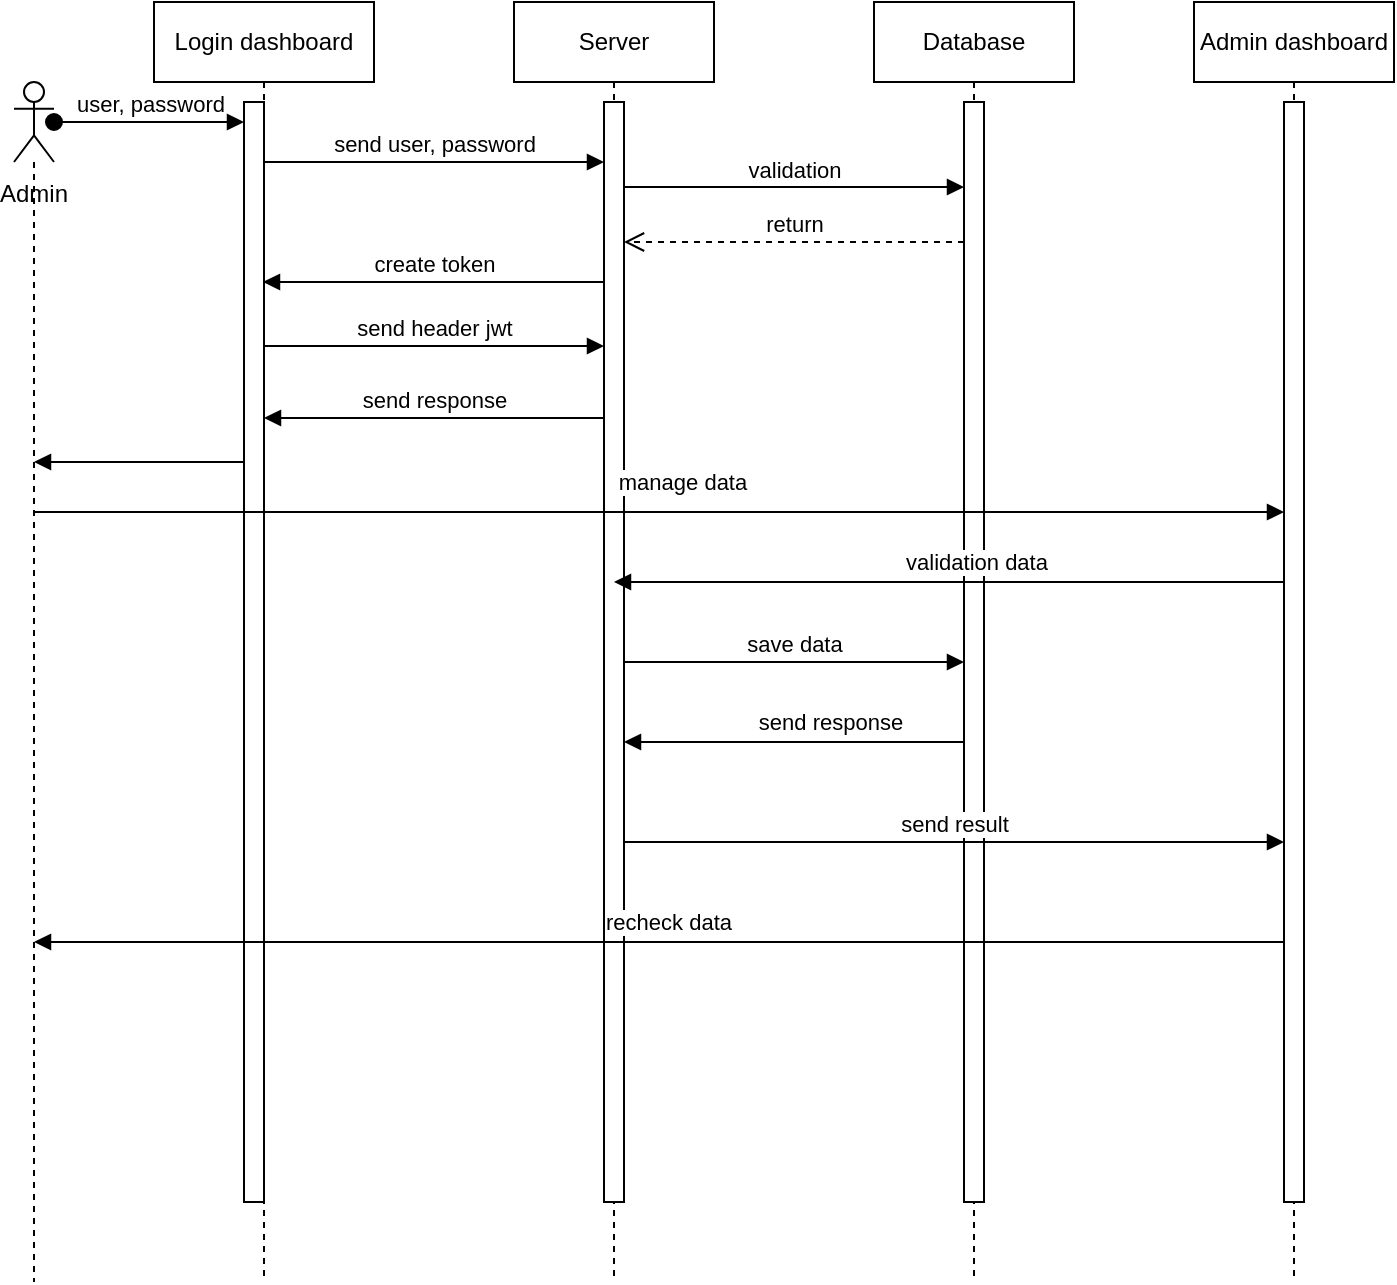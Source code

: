<mxfile version="24.7.17" pages="2">
  <diagram name="Admin" id="2YBvvXClWsGukQMizWep">
    <mxGraphModel dx="794" dy="492" grid="1" gridSize="10" guides="1" tooltips="1" connect="1" arrows="1" fold="1" page="1" pageScale="1" pageWidth="827" pageHeight="1169" math="0" shadow="0">
      <root>
        <mxCell id="0" />
        <mxCell id="1" parent="0" />
        <mxCell id="aM9ryv3xv72pqoxQDRHE-1" value="Login dashboard" style="shape=umlLifeline;perimeter=lifelinePerimeter;whiteSpace=wrap;html=1;container=0;dropTarget=0;collapsible=0;recursiveResize=0;outlineConnect=0;portConstraint=eastwest;newEdgeStyle={&quot;edgeStyle&quot;:&quot;elbowEdgeStyle&quot;,&quot;elbow&quot;:&quot;vertical&quot;,&quot;curved&quot;:0,&quot;rounded&quot;:0};" parent="1" vertex="1">
          <mxGeometry x="167" y="40" width="110" height="640" as="geometry" />
        </mxCell>
        <mxCell id="aM9ryv3xv72pqoxQDRHE-2" value="" style="html=1;points=[];perimeter=orthogonalPerimeter;outlineConnect=0;targetShapes=umlLifeline;portConstraint=eastwest;newEdgeStyle={&quot;edgeStyle&quot;:&quot;elbowEdgeStyle&quot;,&quot;elbow&quot;:&quot;vertical&quot;,&quot;curved&quot;:0,&quot;rounded&quot;:0};" parent="aM9ryv3xv72pqoxQDRHE-1" vertex="1">
          <mxGeometry x="45" y="50" width="10" height="550" as="geometry" />
        </mxCell>
        <mxCell id="aM9ryv3xv72pqoxQDRHE-5" value="Server" style="shape=umlLifeline;perimeter=lifelinePerimeter;whiteSpace=wrap;html=1;container=0;dropTarget=0;collapsible=0;recursiveResize=0;outlineConnect=0;portConstraint=eastwest;newEdgeStyle={&quot;edgeStyle&quot;:&quot;elbowEdgeStyle&quot;,&quot;elbow&quot;:&quot;vertical&quot;,&quot;curved&quot;:0,&quot;rounded&quot;:0};" parent="1" vertex="1">
          <mxGeometry x="347" y="40" width="100" height="640" as="geometry" />
        </mxCell>
        <mxCell id="aM9ryv3xv72pqoxQDRHE-6" value="" style="html=1;points=[];perimeter=orthogonalPerimeter;outlineConnect=0;targetShapes=umlLifeline;portConstraint=eastwest;newEdgeStyle={&quot;edgeStyle&quot;:&quot;elbowEdgeStyle&quot;,&quot;elbow&quot;:&quot;vertical&quot;,&quot;curved&quot;:0,&quot;rounded&quot;:0};" parent="aM9ryv3xv72pqoxQDRHE-5" vertex="1">
          <mxGeometry x="45" y="50" width="10" height="550" as="geometry" />
        </mxCell>
        <mxCell id="aM9ryv3xv72pqoxQDRHE-7" value="send user, password" style="html=1;verticalAlign=bottom;endArrow=block;edgeStyle=elbowEdgeStyle;elbow=vertical;curved=0;rounded=0;" parent="1" source="aM9ryv3xv72pqoxQDRHE-2" target="aM9ryv3xv72pqoxQDRHE-6" edge="1">
          <mxGeometry relative="1" as="geometry">
            <mxPoint x="322" y="130" as="sourcePoint" />
            <Array as="points">
              <mxPoint x="307" y="120" />
            </Array>
          </mxGeometry>
        </mxCell>
        <mxCell id="aM9ryv3xv72pqoxQDRHE-8" value="return" style="html=1;verticalAlign=bottom;endArrow=open;dashed=1;endSize=8;edgeStyle=elbowEdgeStyle;elbow=vertical;curved=0;rounded=0;" parent="1" source="nfYr6n5La1hRSI4x3xW--5" target="aM9ryv3xv72pqoxQDRHE-6" edge="1">
          <mxGeometry relative="1" as="geometry">
            <mxPoint x="410" y="160" as="targetPoint" />
            <Array as="points">
              <mxPoint x="477" y="160" />
            </Array>
            <mxPoint x="500" y="190" as="sourcePoint" />
          </mxGeometry>
        </mxCell>
        <mxCell id="aM9ryv3xv72pqoxQDRHE-9" value="create token" style="html=1;verticalAlign=bottom;endArrow=block;edgeStyle=elbowEdgeStyle;elbow=vertical;curved=0;rounded=0;" parent="1" edge="1">
          <mxGeometry relative="1" as="geometry">
            <mxPoint x="392" y="180" as="sourcePoint" />
            <Array as="points">
              <mxPoint x="317" y="180" />
            </Array>
            <mxPoint x="221.5" y="180" as="targetPoint" />
          </mxGeometry>
        </mxCell>
        <mxCell id="aM9ryv3xv72pqoxQDRHE-3" value="user, password" style="html=1;verticalAlign=bottom;startArrow=oval;endArrow=block;startSize=8;edgeStyle=elbowEdgeStyle;elbow=vertical;curved=0;rounded=0;exitX=1;exitY=0.333;exitDx=0;exitDy=0;exitPerimeter=0;" parent="1" target="aM9ryv3xv72pqoxQDRHE-2" edge="1">
          <mxGeometry relative="1" as="geometry">
            <mxPoint x="117" y="100" as="sourcePoint" />
            <mxPoint x="190" y="100" as="targetPoint" />
          </mxGeometry>
        </mxCell>
        <mxCell id="nfYr6n5La1hRSI4x3xW--4" value="Database" style="shape=umlLifeline;perimeter=lifelinePerimeter;whiteSpace=wrap;html=1;container=0;dropTarget=0;collapsible=0;recursiveResize=0;outlineConnect=0;portConstraint=eastwest;newEdgeStyle={&quot;edgeStyle&quot;:&quot;elbowEdgeStyle&quot;,&quot;elbow&quot;:&quot;vertical&quot;,&quot;curved&quot;:0,&quot;rounded&quot;:0};" parent="1" vertex="1">
          <mxGeometry x="527" y="40" width="100" height="640" as="geometry" />
        </mxCell>
        <mxCell id="nfYr6n5La1hRSI4x3xW--5" value="" style="html=1;points=[];perimeter=orthogonalPerimeter;outlineConnect=0;targetShapes=umlLifeline;portConstraint=eastwest;newEdgeStyle={&quot;edgeStyle&quot;:&quot;elbowEdgeStyle&quot;,&quot;elbow&quot;:&quot;vertical&quot;,&quot;curved&quot;:0,&quot;rounded&quot;:0};" parent="nfYr6n5La1hRSI4x3xW--4" vertex="1">
          <mxGeometry x="45" y="50" width="10" height="550" as="geometry" />
        </mxCell>
        <mxCell id="nfYr6n5La1hRSI4x3xW--6" value="validation" style="html=1;verticalAlign=bottom;endArrow=block;edgeStyle=elbowEdgeStyle;elbow=horizontal;curved=0;rounded=0;" parent="1" source="aM9ryv3xv72pqoxQDRHE-6" target="nfYr6n5La1hRSI4x3xW--5" edge="1">
          <mxGeometry relative="1" as="geometry">
            <mxPoint x="397" y="133" as="sourcePoint" />
            <Array as="points">
              <mxPoint x="492" y="132.5" />
            </Array>
            <mxPoint x="577" y="133" as="targetPoint" />
            <mxPoint as="offset" />
          </mxGeometry>
        </mxCell>
        <mxCell id="nfYr6n5La1hRSI4x3xW--7" value="send header jwt" style="html=1;verticalAlign=bottom;endArrow=block;edgeStyle=elbowEdgeStyle;elbow=vertical;curved=0;rounded=0;" parent="1" edge="1">
          <mxGeometry relative="1" as="geometry">
            <mxPoint x="222" y="212" as="sourcePoint" />
            <Array as="points">
              <mxPoint x="312" y="212" />
            </Array>
            <mxPoint x="392" y="212" as="targetPoint" />
          </mxGeometry>
        </mxCell>
        <mxCell id="nfYr6n5La1hRSI4x3xW--8" value="Admin dashboard" style="shape=umlLifeline;perimeter=lifelinePerimeter;whiteSpace=wrap;html=1;container=0;dropTarget=0;collapsible=0;recursiveResize=0;outlineConnect=0;portConstraint=eastwest;newEdgeStyle={&quot;edgeStyle&quot;:&quot;elbowEdgeStyle&quot;,&quot;elbow&quot;:&quot;vertical&quot;,&quot;curved&quot;:0,&quot;rounded&quot;:0};" parent="1" vertex="1">
          <mxGeometry x="687" y="40" width="100" height="640" as="geometry" />
        </mxCell>
        <mxCell id="nfYr6n5La1hRSI4x3xW--9" value="" style="html=1;points=[];perimeter=orthogonalPerimeter;outlineConnect=0;targetShapes=umlLifeline;portConstraint=eastwest;newEdgeStyle={&quot;edgeStyle&quot;:&quot;elbowEdgeStyle&quot;,&quot;elbow&quot;:&quot;vertical&quot;,&quot;curved&quot;:0,&quot;rounded&quot;:0};" parent="nfYr6n5La1hRSI4x3xW--8" vertex="1">
          <mxGeometry x="45" y="50" width="10" height="550" as="geometry" />
        </mxCell>
        <mxCell id="nfYr6n5La1hRSI4x3xW--11" value="" style="html=1;verticalAlign=bottom;endArrow=block;edgeStyle=elbowEdgeStyle;elbow=vertical;curved=0;rounded=0;" parent="1" edge="1">
          <mxGeometry relative="1" as="geometry">
            <mxPoint x="106.5" y="295" as="sourcePoint" />
            <Array as="points">
              <mxPoint x="442" y="295" />
            </Array>
            <mxPoint x="732" y="295" as="targetPoint" />
          </mxGeometry>
        </mxCell>
        <mxCell id="6dLTY3pCw6PIpnXjE4qh-3" value="manage data" style="edgeLabel;html=1;align=center;verticalAlign=middle;resizable=0;points=[];" vertex="1" connectable="0" parent="nfYr6n5La1hRSI4x3xW--11">
          <mxGeometry x="0.029" relative="1" as="geometry">
            <mxPoint x="2" y="-15" as="offset" />
          </mxGeometry>
        </mxCell>
        <mxCell id="nfYr6n5La1hRSI4x3xW--14" value="&lt;div&gt;&lt;br&gt;&lt;/div&gt;&lt;div&gt;&lt;br&gt;&lt;/div&gt;&lt;div&gt;&lt;br&gt;&lt;/div&gt;&lt;div&gt;&lt;br&gt;&lt;/div&gt;&lt;div&gt;&lt;br&gt;&lt;/div&gt;Admin" style="shape=umlLifeline;perimeter=lifelinePerimeter;whiteSpace=wrap;html=1;container=1;dropTarget=0;collapsible=0;recursiveResize=0;outlineConnect=0;portConstraint=eastwest;newEdgeStyle={&quot;curved&quot;:0,&quot;rounded&quot;:0};participant=umlActor;" parent="1" vertex="1">
          <mxGeometry x="97" y="80" width="20" height="600" as="geometry" />
        </mxCell>
        <mxCell id="nfYr6n5La1hRSI4x3xW--16" value="send response" style="html=1;verticalAlign=bottom;endArrow=block;edgeStyle=elbowEdgeStyle;elbow=horizontal;curved=0;rounded=0;" parent="1" edge="1">
          <mxGeometry relative="1" as="geometry">
            <mxPoint x="392" y="248" as="sourcePoint" />
            <Array as="points">
              <mxPoint x="307.5" y="248" />
            </Array>
            <mxPoint x="222" y="248" as="targetPoint" />
            <mxPoint as="offset" />
          </mxGeometry>
        </mxCell>
        <mxCell id="nfYr6n5La1hRSI4x3xW--17" value="" style="html=1;verticalAlign=bottom;endArrow=block;edgeStyle=elbowEdgeStyle;elbow=horizontal;curved=0;rounded=0;" parent="1" source="aM9ryv3xv72pqoxQDRHE-2" target="nfYr6n5La1hRSI4x3xW--14" edge="1">
          <mxGeometry relative="1" as="geometry">
            <mxPoint x="197" y="270" as="sourcePoint" />
            <Array as="points">
              <mxPoint x="157" y="270" />
            </Array>
            <mxPoint x="232" y="270" as="targetPoint" />
          </mxGeometry>
        </mxCell>
        <mxCell id="6dLTY3pCw6PIpnXjE4qh-1" value="" style="html=1;verticalAlign=bottom;endArrow=block;edgeStyle=elbowEdgeStyle;elbow=horizontal;curved=0;rounded=0;" edge="1" parent="1" source="nfYr6n5La1hRSI4x3xW--9" target="aM9ryv3xv72pqoxQDRHE-5">
          <mxGeometry relative="1" as="geometry">
            <mxPoint x="690" y="330" as="sourcePoint" />
            <Array as="points">
              <mxPoint x="565.5" y="330" />
            </Array>
            <mxPoint x="480" y="330" as="targetPoint" />
            <mxPoint as="offset" />
          </mxGeometry>
        </mxCell>
        <mxCell id="6dLTY3pCw6PIpnXjE4qh-4" value="validation data" style="edgeLabel;html=1;align=center;verticalAlign=middle;resizable=0;points=[];" vertex="1" connectable="0" parent="6dLTY3pCw6PIpnXjE4qh-1">
          <mxGeometry x="0.059" y="2" relative="1" as="geometry">
            <mxPoint x="23" y="-12" as="offset" />
          </mxGeometry>
        </mxCell>
        <mxCell id="6dLTY3pCw6PIpnXjE4qh-2" value="save data" style="html=1;verticalAlign=bottom;endArrow=block;edgeStyle=elbowEdgeStyle;elbow=horizontal;curved=0;rounded=0;" edge="1" parent="1" source="aM9ryv3xv72pqoxQDRHE-6" target="nfYr6n5La1hRSI4x3xW--5">
          <mxGeometry relative="1" as="geometry">
            <mxPoint x="410" y="370" as="sourcePoint" />
            <Array as="points">
              <mxPoint x="450" y="370" />
            </Array>
            <mxPoint x="510" y="370" as="targetPoint" />
          </mxGeometry>
        </mxCell>
        <mxCell id="6dLTY3pCw6PIpnXjE4qh-5" value="send result" style="html=1;verticalAlign=bottom;endArrow=block;edgeStyle=elbowEdgeStyle;elbow=vertical;curved=0;rounded=0;" edge="1" parent="1" source="aM9ryv3xv72pqoxQDRHE-6" target="nfYr6n5La1hRSI4x3xW--9">
          <mxGeometry relative="1" as="geometry">
            <mxPoint x="410" y="460" as="sourcePoint" />
            <Array as="points">
              <mxPoint x="500" y="460" />
            </Array>
            <mxPoint x="730" y="460" as="targetPoint" />
          </mxGeometry>
        </mxCell>
        <mxCell id="6dLTY3pCw6PIpnXjE4qh-6" value="" style="html=1;verticalAlign=bottom;endArrow=block;edgeStyle=elbowEdgeStyle;elbow=horizontal;curved=0;rounded=0;" edge="1" parent="1" source="nfYr6n5La1hRSI4x3xW--5" target="aM9ryv3xv72pqoxQDRHE-6">
          <mxGeometry relative="1" as="geometry">
            <mxPoint x="580" y="410" as="sourcePoint" />
            <Array as="points">
              <mxPoint x="520" y="410" />
            </Array>
            <mxPoint x="390" y="410" as="targetPoint" />
            <mxPoint as="offset" />
          </mxGeometry>
        </mxCell>
        <mxCell id="6dLTY3pCw6PIpnXjE4qh-7" value="send response" style="edgeLabel;html=1;align=center;verticalAlign=middle;resizable=0;points=[];" vertex="1" connectable="0" parent="6dLTY3pCw6PIpnXjE4qh-6">
          <mxGeometry x="0.059" y="2" relative="1" as="geometry">
            <mxPoint x="23" y="-12" as="offset" />
          </mxGeometry>
        </mxCell>
        <mxCell id="6dLTY3pCw6PIpnXjE4qh-8" value="" style="html=1;verticalAlign=bottom;endArrow=block;edgeStyle=elbowEdgeStyle;elbow=horizontal;curved=0;rounded=0;" edge="1" parent="1" source="nfYr6n5La1hRSI4x3xW--9" target="nfYr6n5La1hRSI4x3xW--14">
          <mxGeometry relative="1" as="geometry">
            <mxPoint x="705" y="510" as="sourcePoint" />
            <Array as="points">
              <mxPoint x="538.5" y="510" />
            </Array>
            <mxPoint x="370" y="510" as="targetPoint" />
            <mxPoint as="offset" />
          </mxGeometry>
        </mxCell>
        <mxCell id="6dLTY3pCw6PIpnXjE4qh-9" value="recheck data" style="edgeLabel;html=1;align=center;verticalAlign=middle;resizable=0;points=[];" vertex="1" connectable="0" parent="6dLTY3pCw6PIpnXjE4qh-8">
          <mxGeometry x="0.059" y="2" relative="1" as="geometry">
            <mxPoint x="23" y="-12" as="offset" />
          </mxGeometry>
        </mxCell>
      </root>
    </mxGraphModel>
  </diagram>
  <diagram id="J88n5cNX_IZPXOFtWJyB" name="Master">
    <mxGraphModel dx="481" dy="298" grid="1" gridSize="10" guides="1" tooltips="1" connect="1" arrows="1" fold="1" page="1" pageScale="1" pageWidth="827" pageHeight="1169" math="0" shadow="0">
      <root>
        <mxCell id="0" />
        <mxCell id="1" parent="0" />
        <mxCell id="uzPxK93yr6GXx4I0fb5Q-1" value="Login dashboard" style="shape=umlLifeline;perimeter=lifelinePerimeter;whiteSpace=wrap;html=1;container=0;dropTarget=0;collapsible=0;recursiveResize=0;outlineConnect=0;portConstraint=eastwest;newEdgeStyle={&quot;edgeStyle&quot;:&quot;elbowEdgeStyle&quot;,&quot;elbow&quot;:&quot;vertical&quot;,&quot;curved&quot;:0,&quot;rounded&quot;:0};" vertex="1" parent="1">
          <mxGeometry x="167" y="40" width="110" height="920" as="geometry" />
        </mxCell>
        <mxCell id="uzPxK93yr6GXx4I0fb5Q-2" value="" style="html=1;points=[];perimeter=orthogonalPerimeter;outlineConnect=0;targetShapes=umlLifeline;portConstraint=eastwest;newEdgeStyle={&quot;edgeStyle&quot;:&quot;elbowEdgeStyle&quot;,&quot;elbow&quot;:&quot;vertical&quot;,&quot;curved&quot;:0,&quot;rounded&quot;:0};" vertex="1" parent="uzPxK93yr6GXx4I0fb5Q-1">
          <mxGeometry x="45" y="50" width="10" height="840" as="geometry" />
        </mxCell>
        <mxCell id="uzPxK93yr6GXx4I0fb5Q-3" value="Server" style="shape=umlLifeline;perimeter=lifelinePerimeter;whiteSpace=wrap;html=1;container=0;dropTarget=0;collapsible=0;recursiveResize=0;outlineConnect=0;portConstraint=eastwest;newEdgeStyle={&quot;edgeStyle&quot;:&quot;elbowEdgeStyle&quot;,&quot;elbow&quot;:&quot;vertical&quot;,&quot;curved&quot;:0,&quot;rounded&quot;:0};" vertex="1" parent="1">
          <mxGeometry x="347" y="40" width="100" height="920" as="geometry" />
        </mxCell>
        <mxCell id="uzPxK93yr6GXx4I0fb5Q-4" value="" style="html=1;points=[];perimeter=orthogonalPerimeter;outlineConnect=0;targetShapes=umlLifeline;portConstraint=eastwest;newEdgeStyle={&quot;edgeStyle&quot;:&quot;elbowEdgeStyle&quot;,&quot;elbow&quot;:&quot;vertical&quot;,&quot;curved&quot;:0,&quot;rounded&quot;:0};" vertex="1" parent="uzPxK93yr6GXx4I0fb5Q-3">
          <mxGeometry x="45" y="50" width="10" height="840" as="geometry" />
        </mxCell>
        <mxCell id="uzPxK93yr6GXx4I0fb5Q-5" value="send user, password" style="html=1;verticalAlign=bottom;endArrow=block;edgeStyle=elbowEdgeStyle;elbow=vertical;curved=0;rounded=0;" edge="1" parent="1" source="uzPxK93yr6GXx4I0fb5Q-2" target="uzPxK93yr6GXx4I0fb5Q-4">
          <mxGeometry relative="1" as="geometry">
            <mxPoint x="322" y="130" as="sourcePoint" />
            <Array as="points">
              <mxPoint x="307" y="120" />
            </Array>
          </mxGeometry>
        </mxCell>
        <mxCell id="uzPxK93yr6GXx4I0fb5Q-6" value="return" style="html=1;verticalAlign=bottom;endArrow=open;dashed=1;endSize=8;edgeStyle=elbowEdgeStyle;elbow=vertical;curved=0;rounded=0;" edge="1" parent="1" source="uzPxK93yr6GXx4I0fb5Q-10" target="uzPxK93yr6GXx4I0fb5Q-4">
          <mxGeometry relative="1" as="geometry">
            <mxPoint x="410" y="160" as="targetPoint" />
            <Array as="points">
              <mxPoint x="477" y="160" />
            </Array>
            <mxPoint x="500" y="190" as="sourcePoint" />
          </mxGeometry>
        </mxCell>
        <mxCell id="uzPxK93yr6GXx4I0fb5Q-7" value="create token" style="html=1;verticalAlign=bottom;endArrow=block;edgeStyle=elbowEdgeStyle;elbow=vertical;curved=0;rounded=0;" edge="1" parent="1">
          <mxGeometry relative="1" as="geometry">
            <mxPoint x="392" y="180" as="sourcePoint" />
            <Array as="points">
              <mxPoint x="317" y="180" />
            </Array>
            <mxPoint x="221.5" y="180" as="targetPoint" />
          </mxGeometry>
        </mxCell>
        <mxCell id="uzPxK93yr6GXx4I0fb5Q-8" value="user, password" style="html=1;verticalAlign=bottom;startArrow=oval;endArrow=block;startSize=8;edgeStyle=elbowEdgeStyle;elbow=vertical;curved=0;rounded=0;exitX=1;exitY=0.333;exitDx=0;exitDy=0;exitPerimeter=0;" edge="1" parent="1" target="uzPxK93yr6GXx4I0fb5Q-2">
          <mxGeometry relative="1" as="geometry">
            <mxPoint x="117" y="100" as="sourcePoint" />
            <mxPoint x="190" y="100" as="targetPoint" />
          </mxGeometry>
        </mxCell>
        <mxCell id="uzPxK93yr6GXx4I0fb5Q-9" value="Database" style="shape=umlLifeline;perimeter=lifelinePerimeter;whiteSpace=wrap;html=1;container=0;dropTarget=0;collapsible=0;recursiveResize=0;outlineConnect=0;portConstraint=eastwest;newEdgeStyle={&quot;edgeStyle&quot;:&quot;elbowEdgeStyle&quot;,&quot;elbow&quot;:&quot;vertical&quot;,&quot;curved&quot;:0,&quot;rounded&quot;:0};" vertex="1" parent="1">
          <mxGeometry x="527" y="40" width="100" height="920" as="geometry" />
        </mxCell>
        <mxCell id="uzPxK93yr6GXx4I0fb5Q-10" value="" style="html=1;points=[];perimeter=orthogonalPerimeter;outlineConnect=0;targetShapes=umlLifeline;portConstraint=eastwest;newEdgeStyle={&quot;edgeStyle&quot;:&quot;elbowEdgeStyle&quot;,&quot;elbow&quot;:&quot;vertical&quot;,&quot;curved&quot;:0,&quot;rounded&quot;:0};" vertex="1" parent="uzPxK93yr6GXx4I0fb5Q-9">
          <mxGeometry x="45" y="50" width="10" height="840" as="geometry" />
        </mxCell>
        <mxCell id="uzPxK93yr6GXx4I0fb5Q-11" value="validation" style="html=1;verticalAlign=bottom;endArrow=block;edgeStyle=elbowEdgeStyle;elbow=horizontal;curved=0;rounded=0;" edge="1" parent="1" source="uzPxK93yr6GXx4I0fb5Q-4" target="uzPxK93yr6GXx4I0fb5Q-10">
          <mxGeometry relative="1" as="geometry">
            <mxPoint x="397" y="133" as="sourcePoint" />
            <Array as="points">
              <mxPoint x="492" y="132.5" />
            </Array>
            <mxPoint x="577" y="133" as="targetPoint" />
            <mxPoint as="offset" />
          </mxGeometry>
        </mxCell>
        <mxCell id="uzPxK93yr6GXx4I0fb5Q-12" value="send header jwt" style="html=1;verticalAlign=bottom;endArrow=block;edgeStyle=elbowEdgeStyle;elbow=vertical;curved=0;rounded=0;" edge="1" parent="1">
          <mxGeometry relative="1" as="geometry">
            <mxPoint x="222" y="212" as="sourcePoint" />
            <Array as="points">
              <mxPoint x="312" y="212" />
            </Array>
            <mxPoint x="392" y="212" as="targetPoint" />
          </mxGeometry>
        </mxCell>
        <mxCell id="uzPxK93yr6GXx4I0fb5Q-13" value="User dashboard" style="shape=umlLifeline;perimeter=lifelinePerimeter;whiteSpace=wrap;html=1;container=0;dropTarget=0;collapsible=0;recursiveResize=0;outlineConnect=0;portConstraint=eastwest;newEdgeStyle={&quot;edgeStyle&quot;:&quot;elbowEdgeStyle&quot;,&quot;elbow&quot;:&quot;vertical&quot;,&quot;curved&quot;:0,&quot;rounded&quot;:0};" vertex="1" parent="1">
          <mxGeometry x="687" y="40" width="100" height="920" as="geometry" />
        </mxCell>
        <mxCell id="uzPxK93yr6GXx4I0fb5Q-14" value="" style="html=1;points=[];perimeter=orthogonalPerimeter;outlineConnect=0;targetShapes=umlLifeline;portConstraint=eastwest;newEdgeStyle={&quot;edgeStyle&quot;:&quot;elbowEdgeStyle&quot;,&quot;elbow&quot;:&quot;vertical&quot;,&quot;curved&quot;:0,&quot;rounded&quot;:0};" vertex="1" parent="uzPxK93yr6GXx4I0fb5Q-13">
          <mxGeometry x="45" y="50" width="10" height="840" as="geometry" />
        </mxCell>
        <mxCell id="uzPxK93yr6GXx4I0fb5Q-15" value="" style="html=1;verticalAlign=bottom;endArrow=block;edgeStyle=elbowEdgeStyle;elbow=vertical;curved=0;rounded=0;" edge="1" parent="1">
          <mxGeometry relative="1" as="geometry">
            <mxPoint x="106.5" y="295" as="sourcePoint" />
            <Array as="points">
              <mxPoint x="442" y="295" />
            </Array>
            <mxPoint x="732" y="295" as="targetPoint" />
          </mxGeometry>
        </mxCell>
        <mxCell id="uzPxK93yr6GXx4I0fb5Q-16" value="&lt;div&gt;&lt;/div&gt;&lt;div&gt;&lt;br&gt;&lt;/div&gt;&lt;div&gt;&lt;br&gt;&lt;/div&gt;&lt;div&gt;&lt;br&gt;&lt;/div&gt;&lt;div&gt;&lt;br&gt;&lt;/div&gt;&lt;div&gt;Master&lt;/div&gt;" style="shape=umlLifeline;perimeter=lifelinePerimeter;whiteSpace=wrap;html=1;container=1;dropTarget=0;collapsible=0;recursiveResize=0;outlineConnect=0;portConstraint=eastwest;newEdgeStyle={&quot;curved&quot;:0,&quot;rounded&quot;:0};participant=umlActor;" vertex="1" parent="1">
          <mxGeometry x="97" y="80" width="20" height="880" as="geometry" />
        </mxCell>
        <mxCell id="uzPxK93yr6GXx4I0fb5Q-17" value="send response" style="html=1;verticalAlign=bottom;endArrow=block;edgeStyle=elbowEdgeStyle;elbow=horizontal;curved=0;rounded=0;" edge="1" parent="1">
          <mxGeometry relative="1" as="geometry">
            <mxPoint x="392" y="248" as="sourcePoint" />
            <Array as="points">
              <mxPoint x="307.5" y="248" />
            </Array>
            <mxPoint x="222" y="248" as="targetPoint" />
          </mxGeometry>
        </mxCell>
        <mxCell id="uzPxK93yr6GXx4I0fb5Q-18" value="" style="html=1;verticalAlign=bottom;endArrow=block;edgeStyle=elbowEdgeStyle;elbow=horizontal;curved=0;rounded=0;" edge="1" parent="1" source="uzPxK93yr6GXx4I0fb5Q-2" target="uzPxK93yr6GXx4I0fb5Q-16">
          <mxGeometry relative="1" as="geometry">
            <mxPoint x="197" y="270" as="sourcePoint" />
            <Array as="points">
              <mxPoint x="157" y="270" />
            </Array>
            <mxPoint x="232" y="270" as="targetPoint" />
          </mxGeometry>
        </mxCell>
      </root>
    </mxGraphModel>
  </diagram>
</mxfile>
